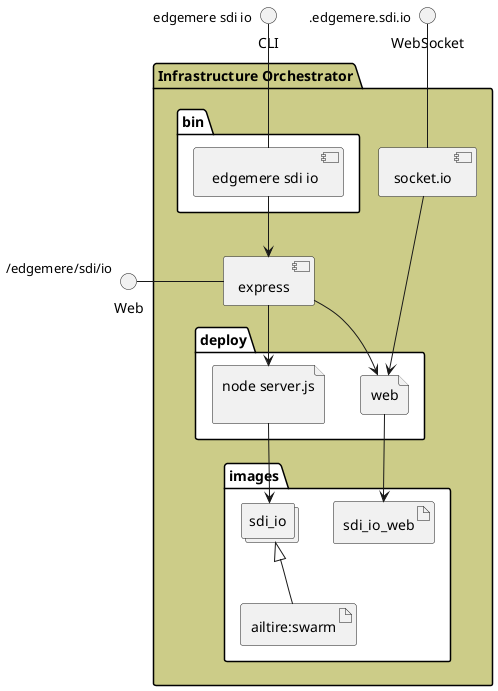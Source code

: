 @startuml
  interface CLI
  interface Web
  interface WebSocket
package "Infrastructure Orchestrator" #cccc88 {
  component express as REST
  component socket.io as socket
  folder bin #ffffff {
    component " edgemere sdi io" as binName
  }
  binName --> REST

  folder deploy #ffffff {
      file "node server.js\n" as sdi_io_container
      REST --> sdi_io_container

  
    file "web" as web_container
    REST --> web_container
    socket ---> web_container
  
  }
  folder images #ffffff {
    collections "sdi_io" as sdi_ioimage
    artifact "ailtire:swarm" as ailtireswarm
    sdi_ioimage <|-- ailtireswarm
    sdi_io_container --> sdi_ioimage

  
      artifact "sdi_io_web" as sdi_io_web
      web_container --> sdi_io_web
    
  }
}
CLI " edgemere sdi io" -- binName
Web "/edgemere/sdi/io" - REST
WebSocket ".edgemere.sdi.io" -- socket

@enduml
